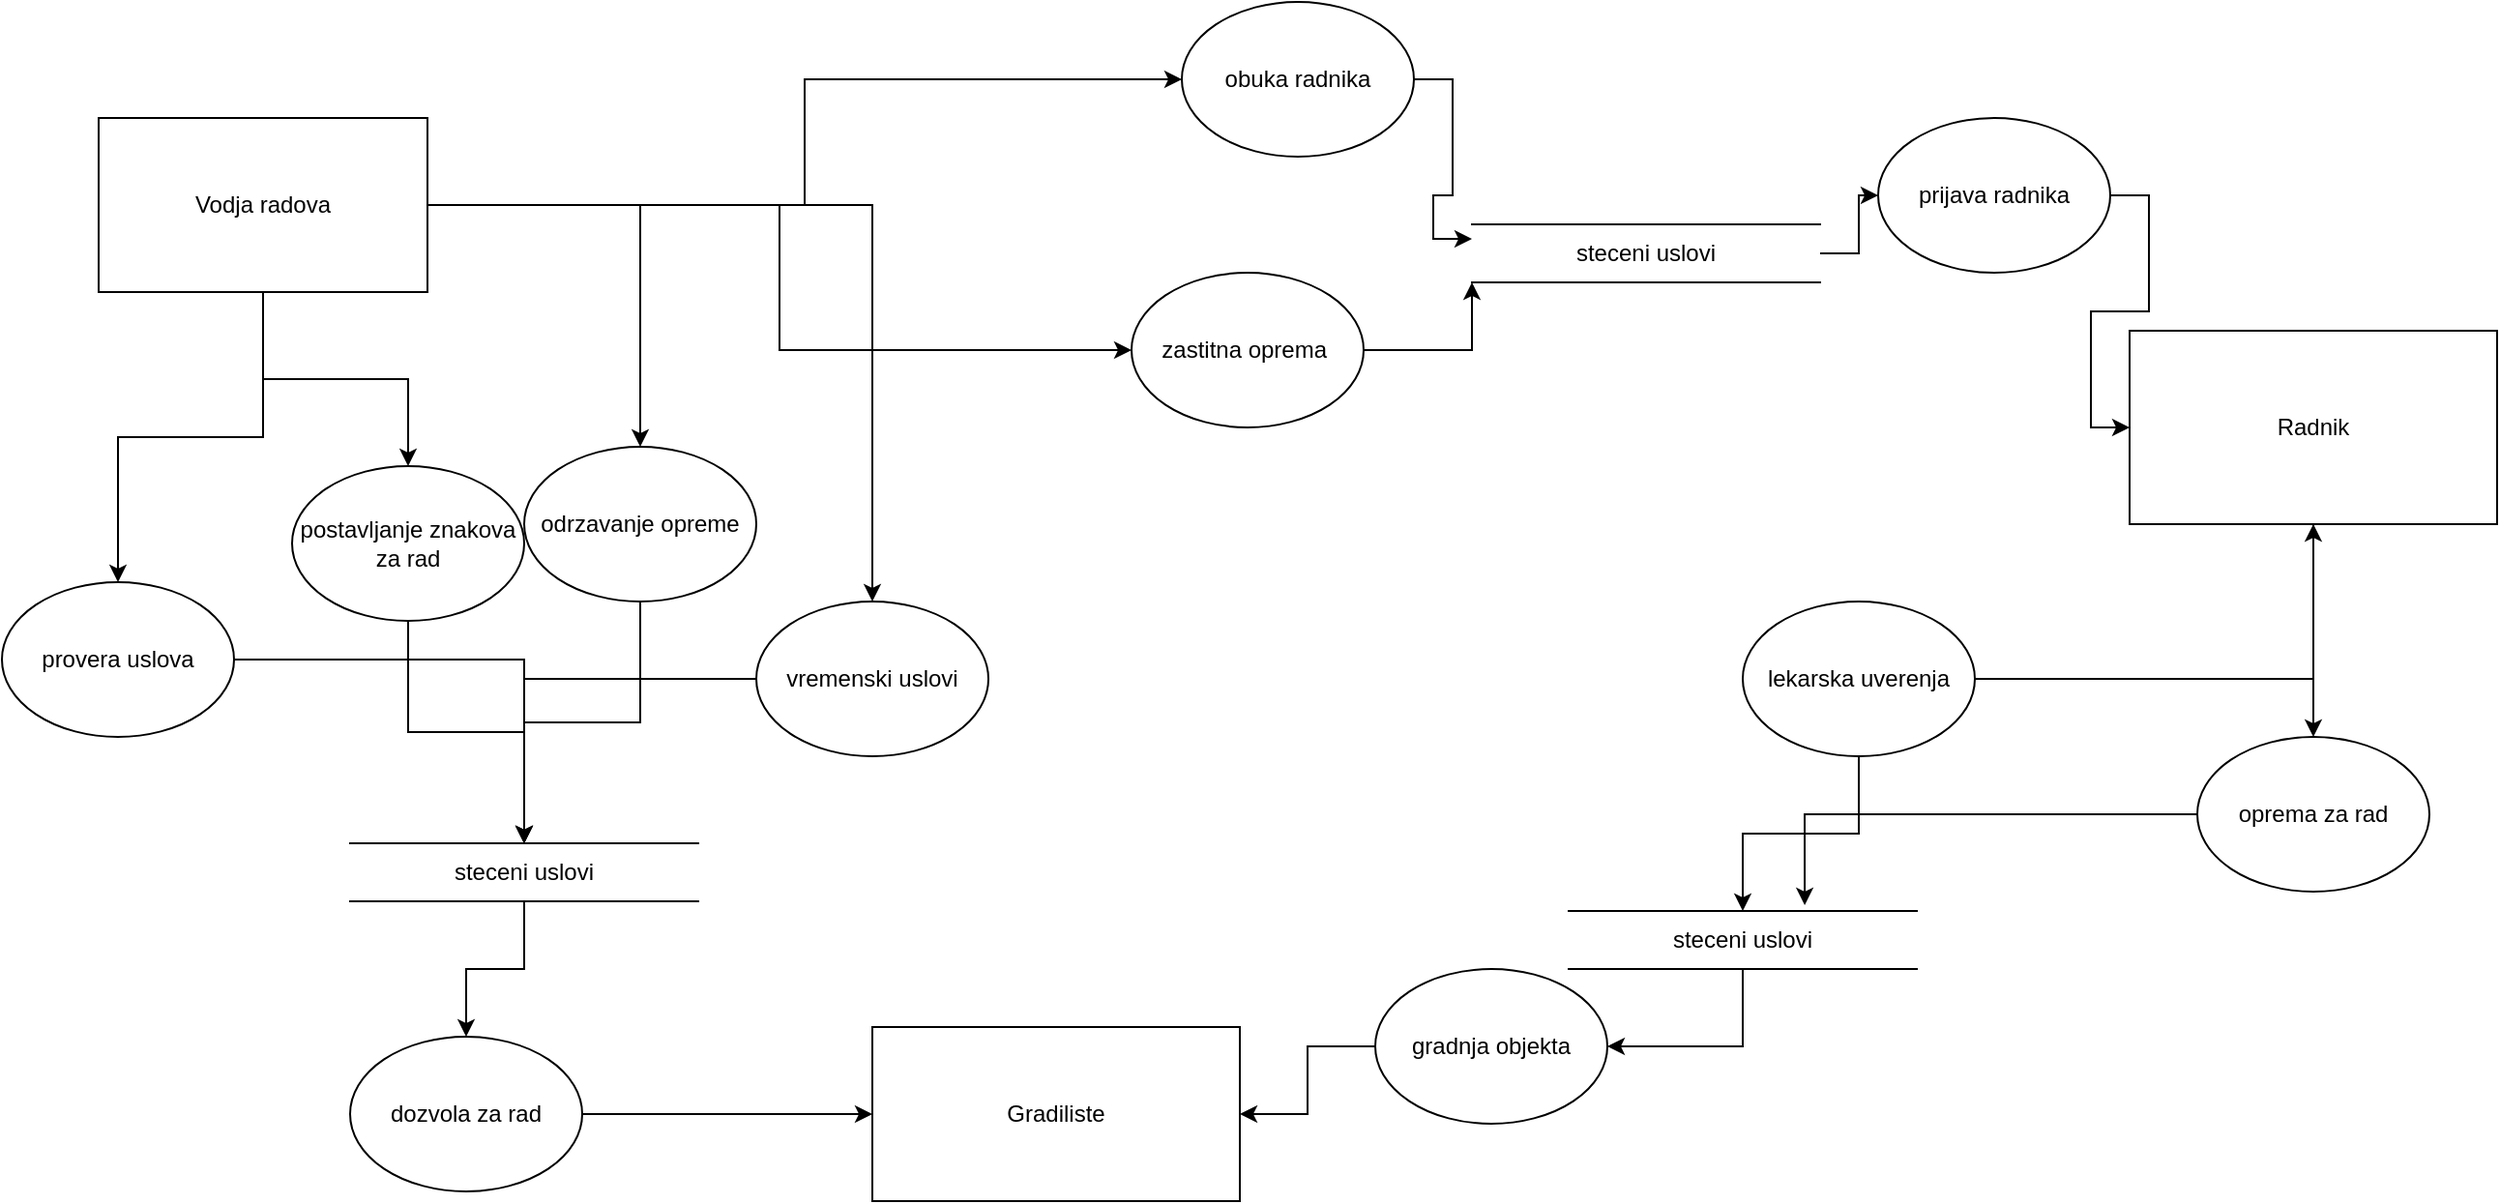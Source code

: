 <mxfile version="21.2.2" type="device">
  <diagram name="Page-1" id="auEtW47VkaG1nLEKgPyJ">
    <mxGraphModel dx="2261" dy="1925" grid="1" gridSize="10" guides="1" tooltips="1" connect="1" arrows="1" fold="1" page="1" pageScale="1" pageWidth="827" pageHeight="1169" math="0" shadow="0">
      <root>
        <mxCell id="0" />
        <mxCell id="1" parent="0" />
        <mxCell id="TezTJcOis4TY1QdjKaeL-22" style="edgeStyle=orthogonalEdgeStyle;rounded=0;orthogonalLoop=1;jettySize=auto;html=1;" edge="1" parent="1" source="TezTJcOis4TY1QdjKaeL-1" target="TezTJcOis4TY1QdjKaeL-19">
          <mxGeometry relative="1" as="geometry" />
        </mxCell>
        <mxCell id="TezTJcOis4TY1QdjKaeL-25" style="edgeStyle=orthogonalEdgeStyle;rounded=0;orthogonalLoop=1;jettySize=auto;html=1;" edge="1" parent="1" source="TezTJcOis4TY1QdjKaeL-1" target="TezTJcOis4TY1QdjKaeL-12">
          <mxGeometry relative="1" as="geometry" />
        </mxCell>
        <mxCell id="TezTJcOis4TY1QdjKaeL-27" style="edgeStyle=orthogonalEdgeStyle;rounded=0;orthogonalLoop=1;jettySize=auto;html=1;" edge="1" parent="1" source="TezTJcOis4TY1QdjKaeL-1" target="TezTJcOis4TY1QdjKaeL-8">
          <mxGeometry relative="1" as="geometry" />
        </mxCell>
        <mxCell id="TezTJcOis4TY1QdjKaeL-32" style="edgeStyle=orthogonalEdgeStyle;rounded=0;orthogonalLoop=1;jettySize=auto;html=1;" edge="1" parent="1" source="TezTJcOis4TY1QdjKaeL-1" target="TezTJcOis4TY1QdjKaeL-11">
          <mxGeometry relative="1" as="geometry" />
        </mxCell>
        <mxCell id="TezTJcOis4TY1QdjKaeL-33" style="edgeStyle=orthogonalEdgeStyle;rounded=0;orthogonalLoop=1;jettySize=auto;html=1;entryX=0;entryY=0.5;entryDx=0;entryDy=0;" edge="1" parent="1" source="TezTJcOis4TY1QdjKaeL-1" target="TezTJcOis4TY1QdjKaeL-20">
          <mxGeometry relative="1" as="geometry" />
        </mxCell>
        <mxCell id="TezTJcOis4TY1QdjKaeL-45" style="edgeStyle=orthogonalEdgeStyle;rounded=0;orthogonalLoop=1;jettySize=auto;html=1;entryX=0.5;entryY=0;entryDx=0;entryDy=0;" edge="1" parent="1" source="TezTJcOis4TY1QdjKaeL-1" target="TezTJcOis4TY1QdjKaeL-44">
          <mxGeometry relative="1" as="geometry" />
        </mxCell>
        <mxCell id="TezTJcOis4TY1QdjKaeL-1" value="Vodja radova" style="rounded=0;whiteSpace=wrap;html=1;" vertex="1" parent="1">
          <mxGeometry x="-240" y="10" width="170" height="90" as="geometry" />
        </mxCell>
        <mxCell id="TezTJcOis4TY1QdjKaeL-52" style="edgeStyle=orthogonalEdgeStyle;rounded=0;orthogonalLoop=1;jettySize=auto;html=1;" edge="1" parent="1" source="TezTJcOis4TY1QdjKaeL-2" target="TezTJcOis4TY1QdjKaeL-7">
          <mxGeometry relative="1" as="geometry" />
        </mxCell>
        <mxCell id="TezTJcOis4TY1QdjKaeL-2" value="Radnik" style="rounded=0;whiteSpace=wrap;html=1;" vertex="1" parent="1">
          <mxGeometry x="810" y="120" width="190" height="100" as="geometry" />
        </mxCell>
        <mxCell id="TezTJcOis4TY1QdjKaeL-4" value="Gradiliste" style="whiteSpace=wrap;html=1;" vertex="1" parent="1">
          <mxGeometry x="160" y="480" width="190" height="90" as="geometry" />
        </mxCell>
        <mxCell id="TezTJcOis4TY1QdjKaeL-15" style="edgeStyle=orthogonalEdgeStyle;rounded=0;orthogonalLoop=1;jettySize=auto;html=1;" edge="1" parent="1" source="TezTJcOis4TY1QdjKaeL-6" target="TezTJcOis4TY1QdjKaeL-2">
          <mxGeometry relative="1" as="geometry" />
        </mxCell>
        <mxCell id="TezTJcOis4TY1QdjKaeL-50" style="edgeStyle=orthogonalEdgeStyle;rounded=0;orthogonalLoop=1;jettySize=auto;html=1;" edge="1" parent="1" source="TezTJcOis4TY1QdjKaeL-6" target="TezTJcOis4TY1QdjKaeL-48">
          <mxGeometry relative="1" as="geometry" />
        </mxCell>
        <mxCell id="TezTJcOis4TY1QdjKaeL-6" value="lekarska uverenja" style="ellipse;whiteSpace=wrap;html=1;" vertex="1" parent="1">
          <mxGeometry x="610" y="260" width="120" height="80" as="geometry" />
        </mxCell>
        <mxCell id="TezTJcOis4TY1QdjKaeL-51" style="edgeStyle=orthogonalEdgeStyle;rounded=0;orthogonalLoop=1;jettySize=auto;html=1;entryX=0.678;entryY=-0.1;entryDx=0;entryDy=0;entryPerimeter=0;" edge="1" parent="1" source="TezTJcOis4TY1QdjKaeL-7" target="TezTJcOis4TY1QdjKaeL-48">
          <mxGeometry relative="1" as="geometry" />
        </mxCell>
        <mxCell id="TezTJcOis4TY1QdjKaeL-7" value="oprema za rad" style="ellipse;whiteSpace=wrap;html=1;" vertex="1" parent="1">
          <mxGeometry x="845" y="330" width="120" height="80" as="geometry" />
        </mxCell>
        <mxCell id="TezTJcOis4TY1QdjKaeL-29" style="edgeStyle=orthogonalEdgeStyle;rounded=0;orthogonalLoop=1;jettySize=auto;html=1;entryX=0.5;entryY=0;entryDx=0;entryDy=0;" edge="1" parent="1" source="TezTJcOis4TY1QdjKaeL-8" target="TezTJcOis4TY1QdjKaeL-41">
          <mxGeometry relative="1" as="geometry">
            <mxPoint x="140" y="360" as="targetPoint" />
          </mxGeometry>
        </mxCell>
        <mxCell id="TezTJcOis4TY1QdjKaeL-8" value="odrzavanje opreme&lt;br&gt;" style="ellipse;whiteSpace=wrap;html=1;" vertex="1" parent="1">
          <mxGeometry x="-20" y="180" width="120" height="80" as="geometry" />
        </mxCell>
        <mxCell id="TezTJcOis4TY1QdjKaeL-24" style="edgeStyle=orthogonalEdgeStyle;rounded=0;orthogonalLoop=1;jettySize=auto;html=1;entryX=0;entryY=0.5;entryDx=0;entryDy=0;" edge="1" parent="1" source="TezTJcOis4TY1QdjKaeL-9" target="TezTJcOis4TY1QdjKaeL-2">
          <mxGeometry relative="1" as="geometry" />
        </mxCell>
        <mxCell id="TezTJcOis4TY1QdjKaeL-9" value="prijava radnika" style="ellipse;whiteSpace=wrap;html=1;" vertex="1" parent="1">
          <mxGeometry x="680" y="10" width="120" height="80" as="geometry" />
        </mxCell>
        <mxCell id="TezTJcOis4TY1QdjKaeL-31" style="edgeStyle=orthogonalEdgeStyle;rounded=0;orthogonalLoop=1;jettySize=auto;html=1;" edge="1" parent="1" source="TezTJcOis4TY1QdjKaeL-10" target="TezTJcOis4TY1QdjKaeL-4">
          <mxGeometry relative="1" as="geometry" />
        </mxCell>
        <mxCell id="TezTJcOis4TY1QdjKaeL-10" value="dozvola za rad&lt;br&gt;" style="ellipse;whiteSpace=wrap;html=1;" vertex="1" parent="1">
          <mxGeometry x="-110" y="485" width="120" height="80" as="geometry" />
        </mxCell>
        <mxCell id="TezTJcOis4TY1QdjKaeL-30" style="edgeStyle=orthogonalEdgeStyle;rounded=0;orthogonalLoop=1;jettySize=auto;html=1;entryX=0.5;entryY=0;entryDx=0;entryDy=0;" edge="1" parent="1" source="TezTJcOis4TY1QdjKaeL-11" target="TezTJcOis4TY1QdjKaeL-41">
          <mxGeometry relative="1" as="geometry">
            <mxPoint x="150" y="370" as="targetPoint" />
          </mxGeometry>
        </mxCell>
        <mxCell id="TezTJcOis4TY1QdjKaeL-11" value="vremenski uslovi" style="ellipse;whiteSpace=wrap;html=1;" vertex="1" parent="1">
          <mxGeometry x="100" y="260" width="120" height="80" as="geometry" />
        </mxCell>
        <mxCell id="TezTJcOis4TY1QdjKaeL-28" style="edgeStyle=orthogonalEdgeStyle;rounded=0;orthogonalLoop=1;jettySize=auto;html=1;entryX=0.5;entryY=0;entryDx=0;entryDy=0;" edge="1" parent="1" source="TezTJcOis4TY1QdjKaeL-12" target="TezTJcOis4TY1QdjKaeL-41">
          <mxGeometry relative="1" as="geometry" />
        </mxCell>
        <mxCell id="TezTJcOis4TY1QdjKaeL-12" value="provera uslova&lt;br&gt;" style="ellipse;whiteSpace=wrap;html=1;" vertex="1" parent="1">
          <mxGeometry x="-290" y="250" width="120" height="80" as="geometry" />
        </mxCell>
        <mxCell id="TezTJcOis4TY1QdjKaeL-38" style="edgeStyle=orthogonalEdgeStyle;rounded=0;orthogonalLoop=1;jettySize=auto;html=1;entryX=0;entryY=0.25;entryDx=0;entryDy=0;" edge="1" parent="1" source="TezTJcOis4TY1QdjKaeL-19" target="TezTJcOis4TY1QdjKaeL-37">
          <mxGeometry relative="1" as="geometry" />
        </mxCell>
        <mxCell id="TezTJcOis4TY1QdjKaeL-19" value="obuka radnika" style="ellipse;whiteSpace=wrap;html=1;" vertex="1" parent="1">
          <mxGeometry x="320" y="-50" width="120" height="80" as="geometry" />
        </mxCell>
        <mxCell id="TezTJcOis4TY1QdjKaeL-39" style="edgeStyle=orthogonalEdgeStyle;rounded=0;orthogonalLoop=1;jettySize=auto;html=1;entryX=0;entryY=1;entryDx=0;entryDy=0;" edge="1" parent="1" source="TezTJcOis4TY1QdjKaeL-20" target="TezTJcOis4TY1QdjKaeL-37">
          <mxGeometry relative="1" as="geometry" />
        </mxCell>
        <mxCell id="TezTJcOis4TY1QdjKaeL-20" value="zastitna oprema&amp;nbsp;" style="ellipse;whiteSpace=wrap;html=1;" vertex="1" parent="1">
          <mxGeometry x="294" y="90" width="120" height="80" as="geometry" />
        </mxCell>
        <mxCell id="TezTJcOis4TY1QdjKaeL-47" style="edgeStyle=orthogonalEdgeStyle;rounded=0;orthogonalLoop=1;jettySize=auto;html=1;entryX=1;entryY=0.5;entryDx=0;entryDy=0;" edge="1" parent="1" source="TezTJcOis4TY1QdjKaeL-21" target="TezTJcOis4TY1QdjKaeL-4">
          <mxGeometry relative="1" as="geometry" />
        </mxCell>
        <mxCell id="TezTJcOis4TY1QdjKaeL-21" value="gradnja objekta" style="ellipse;whiteSpace=wrap;html=1;" vertex="1" parent="1">
          <mxGeometry x="420" y="450" width="120" height="80" as="geometry" />
        </mxCell>
        <mxCell id="TezTJcOis4TY1QdjKaeL-40" style="edgeStyle=orthogonalEdgeStyle;rounded=0;orthogonalLoop=1;jettySize=auto;html=1;entryX=0;entryY=0.5;entryDx=0;entryDy=0;" edge="1" parent="1" source="TezTJcOis4TY1QdjKaeL-37" target="TezTJcOis4TY1QdjKaeL-9">
          <mxGeometry relative="1" as="geometry" />
        </mxCell>
        <mxCell id="TezTJcOis4TY1QdjKaeL-37" value="steceni uslovi" style="shape=partialRectangle;whiteSpace=wrap;html=1;left=0;right=0;fillColor=none;" vertex="1" parent="1">
          <mxGeometry x="470" y="65" width="180" height="30" as="geometry" />
        </mxCell>
        <mxCell id="TezTJcOis4TY1QdjKaeL-42" style="edgeStyle=orthogonalEdgeStyle;rounded=0;orthogonalLoop=1;jettySize=auto;html=1;entryX=0.5;entryY=0;entryDx=0;entryDy=0;" edge="1" parent="1" source="TezTJcOis4TY1QdjKaeL-41" target="TezTJcOis4TY1QdjKaeL-10">
          <mxGeometry relative="1" as="geometry" />
        </mxCell>
        <mxCell id="TezTJcOis4TY1QdjKaeL-41" value="steceni uslovi" style="shape=partialRectangle;whiteSpace=wrap;html=1;left=0;right=0;fillColor=none;" vertex="1" parent="1">
          <mxGeometry x="-110" y="385" width="180" height="30" as="geometry" />
        </mxCell>
        <mxCell id="TezTJcOis4TY1QdjKaeL-46" style="edgeStyle=orthogonalEdgeStyle;rounded=0;orthogonalLoop=1;jettySize=auto;html=1;" edge="1" parent="1" source="TezTJcOis4TY1QdjKaeL-44" target="TezTJcOis4TY1QdjKaeL-41">
          <mxGeometry relative="1" as="geometry" />
        </mxCell>
        <mxCell id="TezTJcOis4TY1QdjKaeL-44" value="postavljanje znakova&lt;br&gt;za rad" style="ellipse;whiteSpace=wrap;html=1;" vertex="1" parent="1">
          <mxGeometry x="-140" y="190" width="120" height="80" as="geometry" />
        </mxCell>
        <mxCell id="TezTJcOis4TY1QdjKaeL-49" style="edgeStyle=orthogonalEdgeStyle;rounded=0;orthogonalLoop=1;jettySize=auto;html=1;entryX=1;entryY=0.5;entryDx=0;entryDy=0;" edge="1" parent="1" source="TezTJcOis4TY1QdjKaeL-48" target="TezTJcOis4TY1QdjKaeL-21">
          <mxGeometry relative="1" as="geometry" />
        </mxCell>
        <mxCell id="TezTJcOis4TY1QdjKaeL-48" value="steceni uslovi" style="shape=partialRectangle;whiteSpace=wrap;html=1;left=0;right=0;fillColor=none;" vertex="1" parent="1">
          <mxGeometry x="520" y="420" width="180" height="30" as="geometry" />
        </mxCell>
      </root>
    </mxGraphModel>
  </diagram>
</mxfile>
